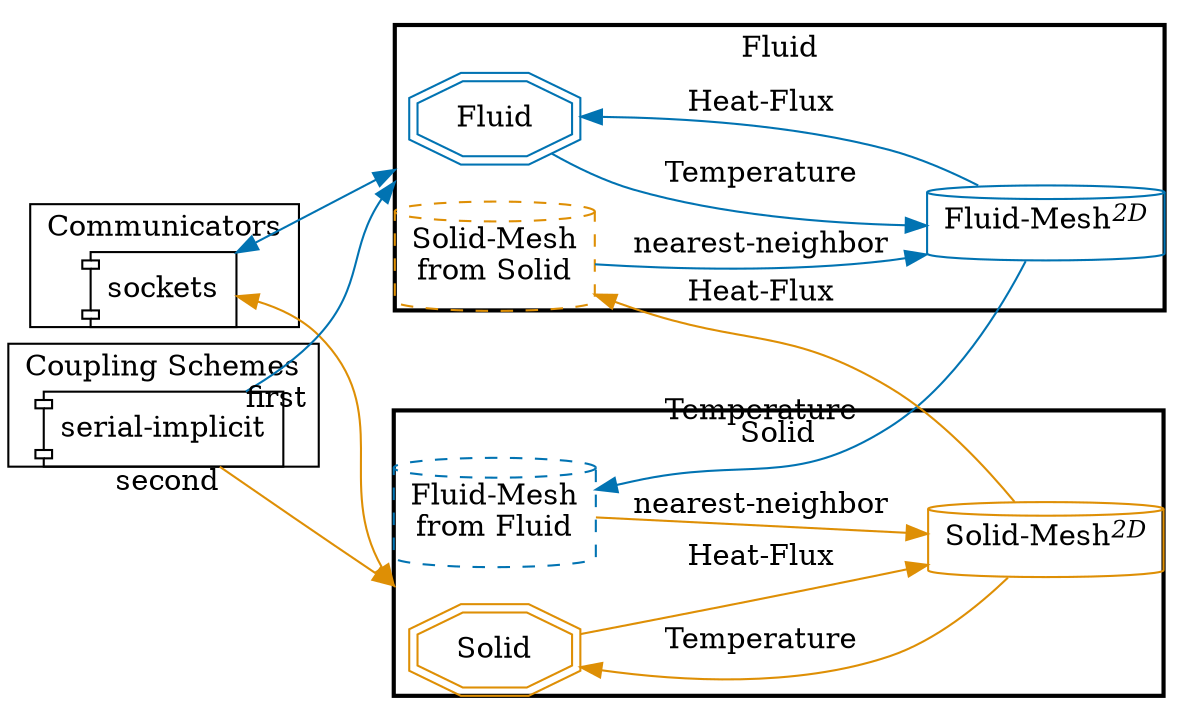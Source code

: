 digraph G {
compound=True;
layout=dot;
margin=0;
overlap=scale;
rankdir=LR;
splines=true;
subgraph cluster_m2n {
label="Communicators";
"m2n-Fluid-Solid" [label="sockets", shape=component];
}

subgraph cluster_cpl {
label="Coupling Schemes";
"cpl-Fluid-Solid" [label="serial-implicit", shape=component];
}

subgraph cluster_Fluid {
label="Fluid";
style=bold;
"Fluid" [color="#0173B2", shape=doubleoctagon];
"Fluid-Fluid-Mesh" [color="#0173B2", label=<Fluid-Mesh<SUP><I>2D</I></SUP>>, shape=cylinder];
"Fluid-Solid-Mesh" [color="#DE8F05", label="Solid-Mesh
from Solid", shape=cylinder, style=dashed];
"Fluid-Fluid-Mesh" -> "Fluid"  [color="#0173B2", label="Heat-Flux", tooltip=scalar];
"Fluid" -> "Fluid-Fluid-Mesh"  [color="#0173B2", label="Temperature", tooltip=scalar];
"Fluid-Solid-Mesh" -> "Fluid-Fluid-Mesh"  [color="#0173B2", label="nearest-neighbor"];
}

subgraph cluster_Solid {
label="Solid";
style=bold;
"Solid" [color="#DE8F05", shape=doubleoctagon];
"Solid-Solid-Mesh" [color="#DE8F05", label=<Solid-Mesh<SUP><I>2D</I></SUP>>, shape=cylinder];
"Solid-Fluid-Mesh" [color="#0173B2", label="Fluid-Mesh
from Fluid", shape=cylinder, style=dashed];
"Solid-Solid-Mesh" -> "Solid"  [color="#DE8F05", label="Temperature", tooltip=scalar];
"Solid" -> "Solid-Solid-Mesh"  [color="#DE8F05", label="Heat-Flux", tooltip=scalar];
"Solid-Fluid-Mesh" -> "Solid-Solid-Mesh"  [color="#DE8F05", label="nearest-neighbor"];
}

"m2n-Fluid-Solid" -> "Fluid"  [color="#0173B2", dir=both, lhead=cluster_Fluid];
"m2n-Fluid-Solid" -> "Solid"  [color="#DE8F05", dir=both, lhead=cluster_Solid];
"cpl-Fluid-Solid" -> "Fluid"  [color="#0173B2", lhead=cluster_Fluid, taillabel="first"];
"cpl-Fluid-Solid" -> "Solid"  [color="#DE8F05", lhead=cluster_Solid, taillabel="second"];
"Fluid-Fluid-Mesh" -> "Solid-Fluid-Mesh"  [color="#0173B2", label="Temperature", style="", tooltip=scalar];
"Solid-Solid-Mesh" -> "Fluid-Solid-Mesh"  [color="#DE8F05", label="Heat-Flux", style="", tooltip=scalar];
}
